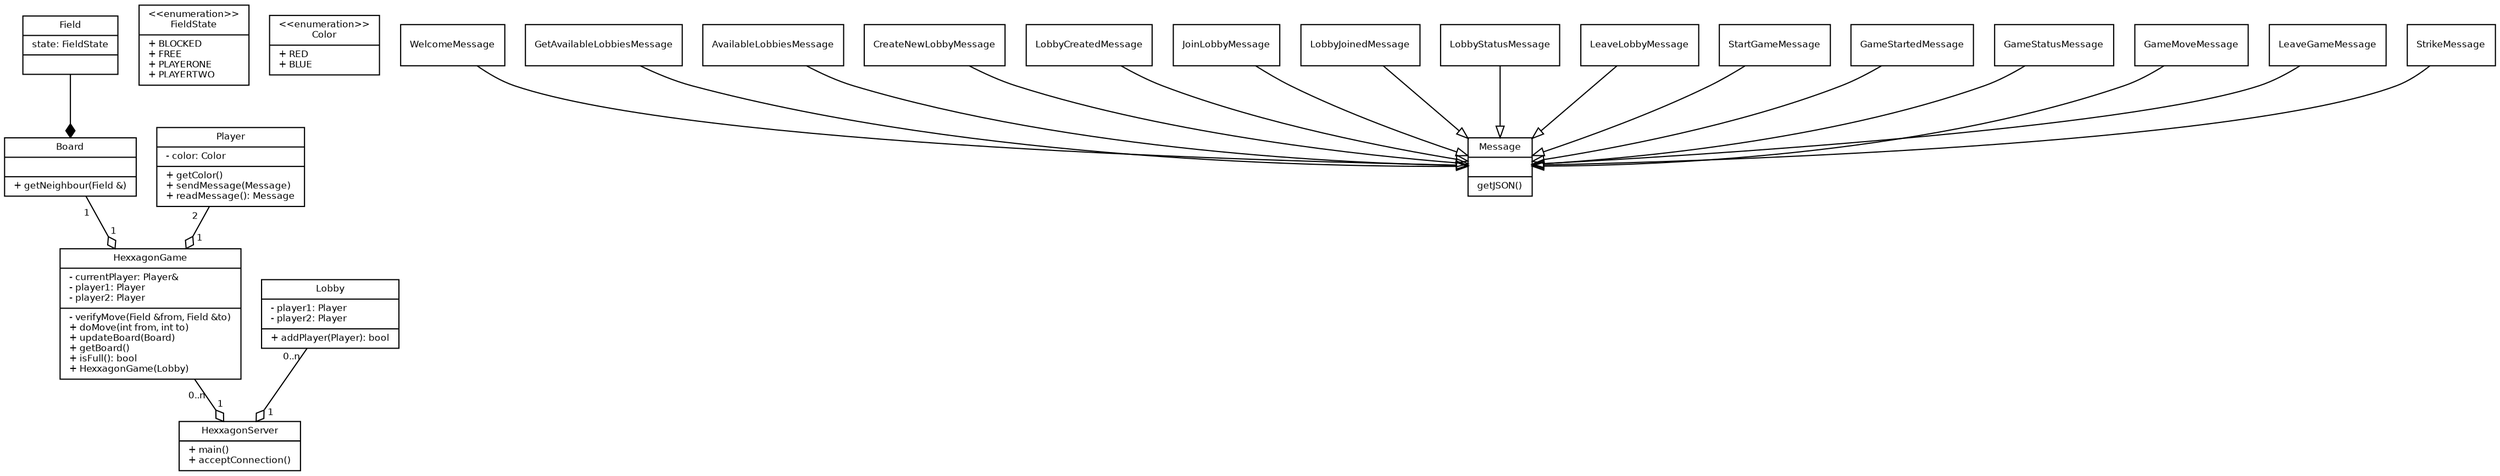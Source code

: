 digraph G {
    // General Layout
    fontname = "Bitstream Vera Sans"
    fontsize = 8

    node [
        fontname = "Bitstream Vera Sans"
        fontsize = 8
        shape = "record"
    ]

    edge [
        fontname = "Bitstream Vera Sans"
        fontsize = 8
        arrowhead = "onormal"
        labeldistance = 1.5
    ]

    // Classes
    HexxagonServer [
        label = "{HexxagonServer|- lobbys: std::vector<Lobby>|+ main()\l+ acceptConnection()\l}"
    ]

    HexxagonGame [
        label = "{HexxagonGame|- currentPlayer: Player&\l- player1: Player\l- player2: Player\l|- verifyMove(Field &from, Field &to)\l+ doMove(int from, int to)\l+ updateBoard(Board)\l+ getBoard()\l+ isFull(): bool\l+ HexxagonGame(Lobby)\l}"
    ]

    Lobby [
        label = "{Lobby|- player1: Player\l- player2: Player\l|+ addPlayer(Player): bool}"
    ]
    
    Board [
        label = "{Board||+ getNeighbour(Field &)\l}"
    ]

    Field [
        label = "{Field|state: FieldState\l|}"
    ]

    Player [
        label = "{Player|- color: Color\l|+ getColor()\l+ sendMessage(Message)\l+ readMessage(): Message\l}"
    ]
    
    FieldState [
        label = "{\<\<enumeration\>\>\nFieldState|+ BLOCKED\l+ FREE\l+ PLAYERONE\l+ PLAYERTWO\l}"
    ]

    Color [
        label = "{\<\<enumeration\>\>\nColor|+ RED\l+ BLUE\l}"
    ]

    Message [
        label = "{Message||getJSON()\l}"
    ]
    
    WelcomeMessage
    GetAvailableLobbiesMessage
    AvailableLobbiesMessage
    CreateNewLobbyMessage
    LobbyCreatedMessage
    JoinLobbyMessage
    LobbyJoinedMessage
    LobbyStatusMessage
    LeaveLobbyMessage
    StartGameMessage
    GameStartedMessage
    GameStatusMessage
    GameMoveMessage
    LeaveGameMessage
    StrikeMessage
    

    // Inheritance
    WelcomeMessage -> Message
    GetAvailableLobbiesMessage -> Message
    AvailableLobbiesMessage -> Message
    CreateNewLobbyMessage -> Message
    LobbyCreatedMessage -> Message
    JoinLobbyMessage -> Message
    LobbyJoinedMessage -> Message
    LobbyStatusMessage -> Message
    LeaveLobbyMessage -> Message
    StartGameMessage -> Message
    GameStartedMessage -> Message
    GameStatusMessage -> Message
    GameMoveMessage -> Message
    LeaveGameMessage -> Message
    StrikeMessage -> Message

    // Aggregations
    edge [
        arrowhead = "odiamond"
    ]
    Board -> HexxagonGame [
        headlabel = "1"
        taillabel = "1"
    ]
    Player -> HexxagonGame [
        headlabel = "1"
        taillabel = "2"
    ]
    HexxagonGame -> HexxagonServer [
        headlabel = "1"
        taillabel = "0..n"
    ]
    Lobby -> HexxagonServer [
        headlabel = "1"
        taillabel = "0..n"
    ]

    // Compositions
    edge [
        arrowhead = "diamond"
    ]
    Field -> Board
    
}

